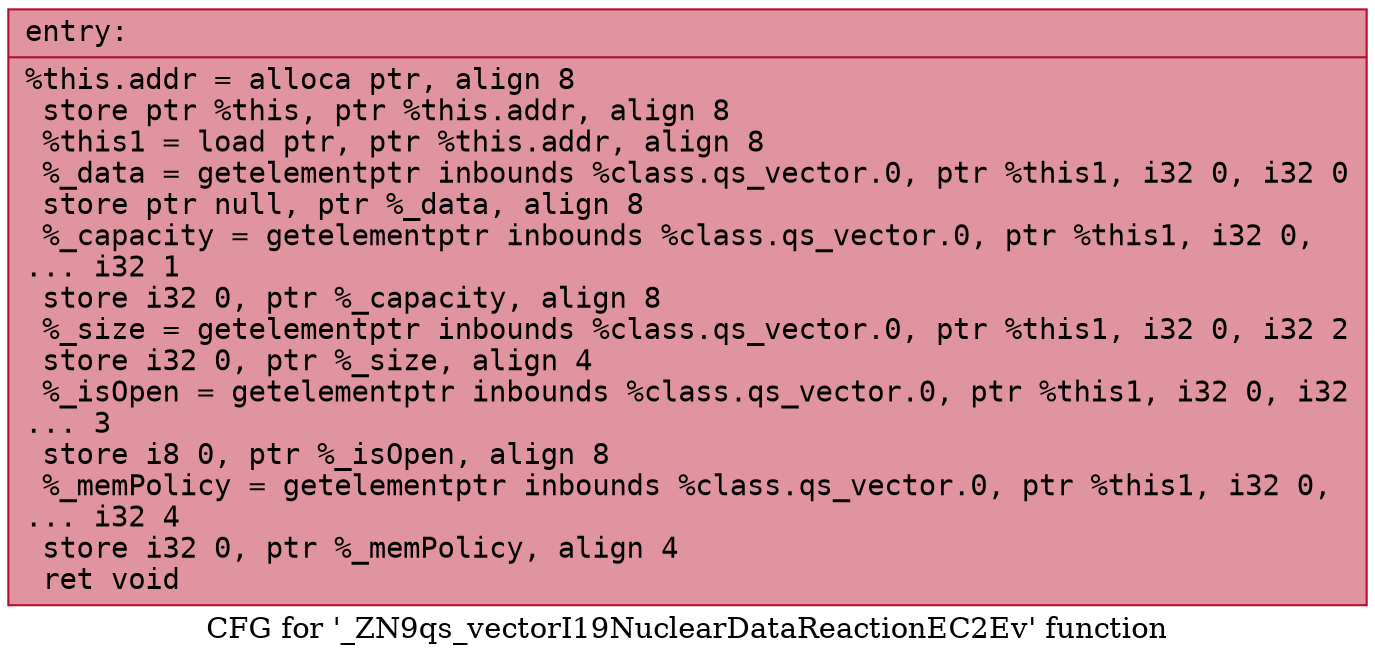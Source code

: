 digraph "CFG for '_ZN9qs_vectorI19NuclearDataReactionEC2Ev' function" {
	label="CFG for '_ZN9qs_vectorI19NuclearDataReactionEC2Ev' function";

	Node0x55cf6341b0a0 [shape=record,color="#b70d28ff", style=filled, fillcolor="#b70d2870" fontname="Courier",label="{entry:\l|  %this.addr = alloca ptr, align 8\l  store ptr %this, ptr %this.addr, align 8\l  %this1 = load ptr, ptr %this.addr, align 8\l  %_data = getelementptr inbounds %class.qs_vector.0, ptr %this1, i32 0, i32 0\l  store ptr null, ptr %_data, align 8\l  %_capacity = getelementptr inbounds %class.qs_vector.0, ptr %this1, i32 0,\l... i32 1\l  store i32 0, ptr %_capacity, align 8\l  %_size = getelementptr inbounds %class.qs_vector.0, ptr %this1, i32 0, i32 2\l  store i32 0, ptr %_size, align 4\l  %_isOpen = getelementptr inbounds %class.qs_vector.0, ptr %this1, i32 0, i32\l... 3\l  store i8 0, ptr %_isOpen, align 8\l  %_memPolicy = getelementptr inbounds %class.qs_vector.0, ptr %this1, i32 0,\l... i32 4\l  store i32 0, ptr %_memPolicy, align 4\l  ret void\l}"];
}
